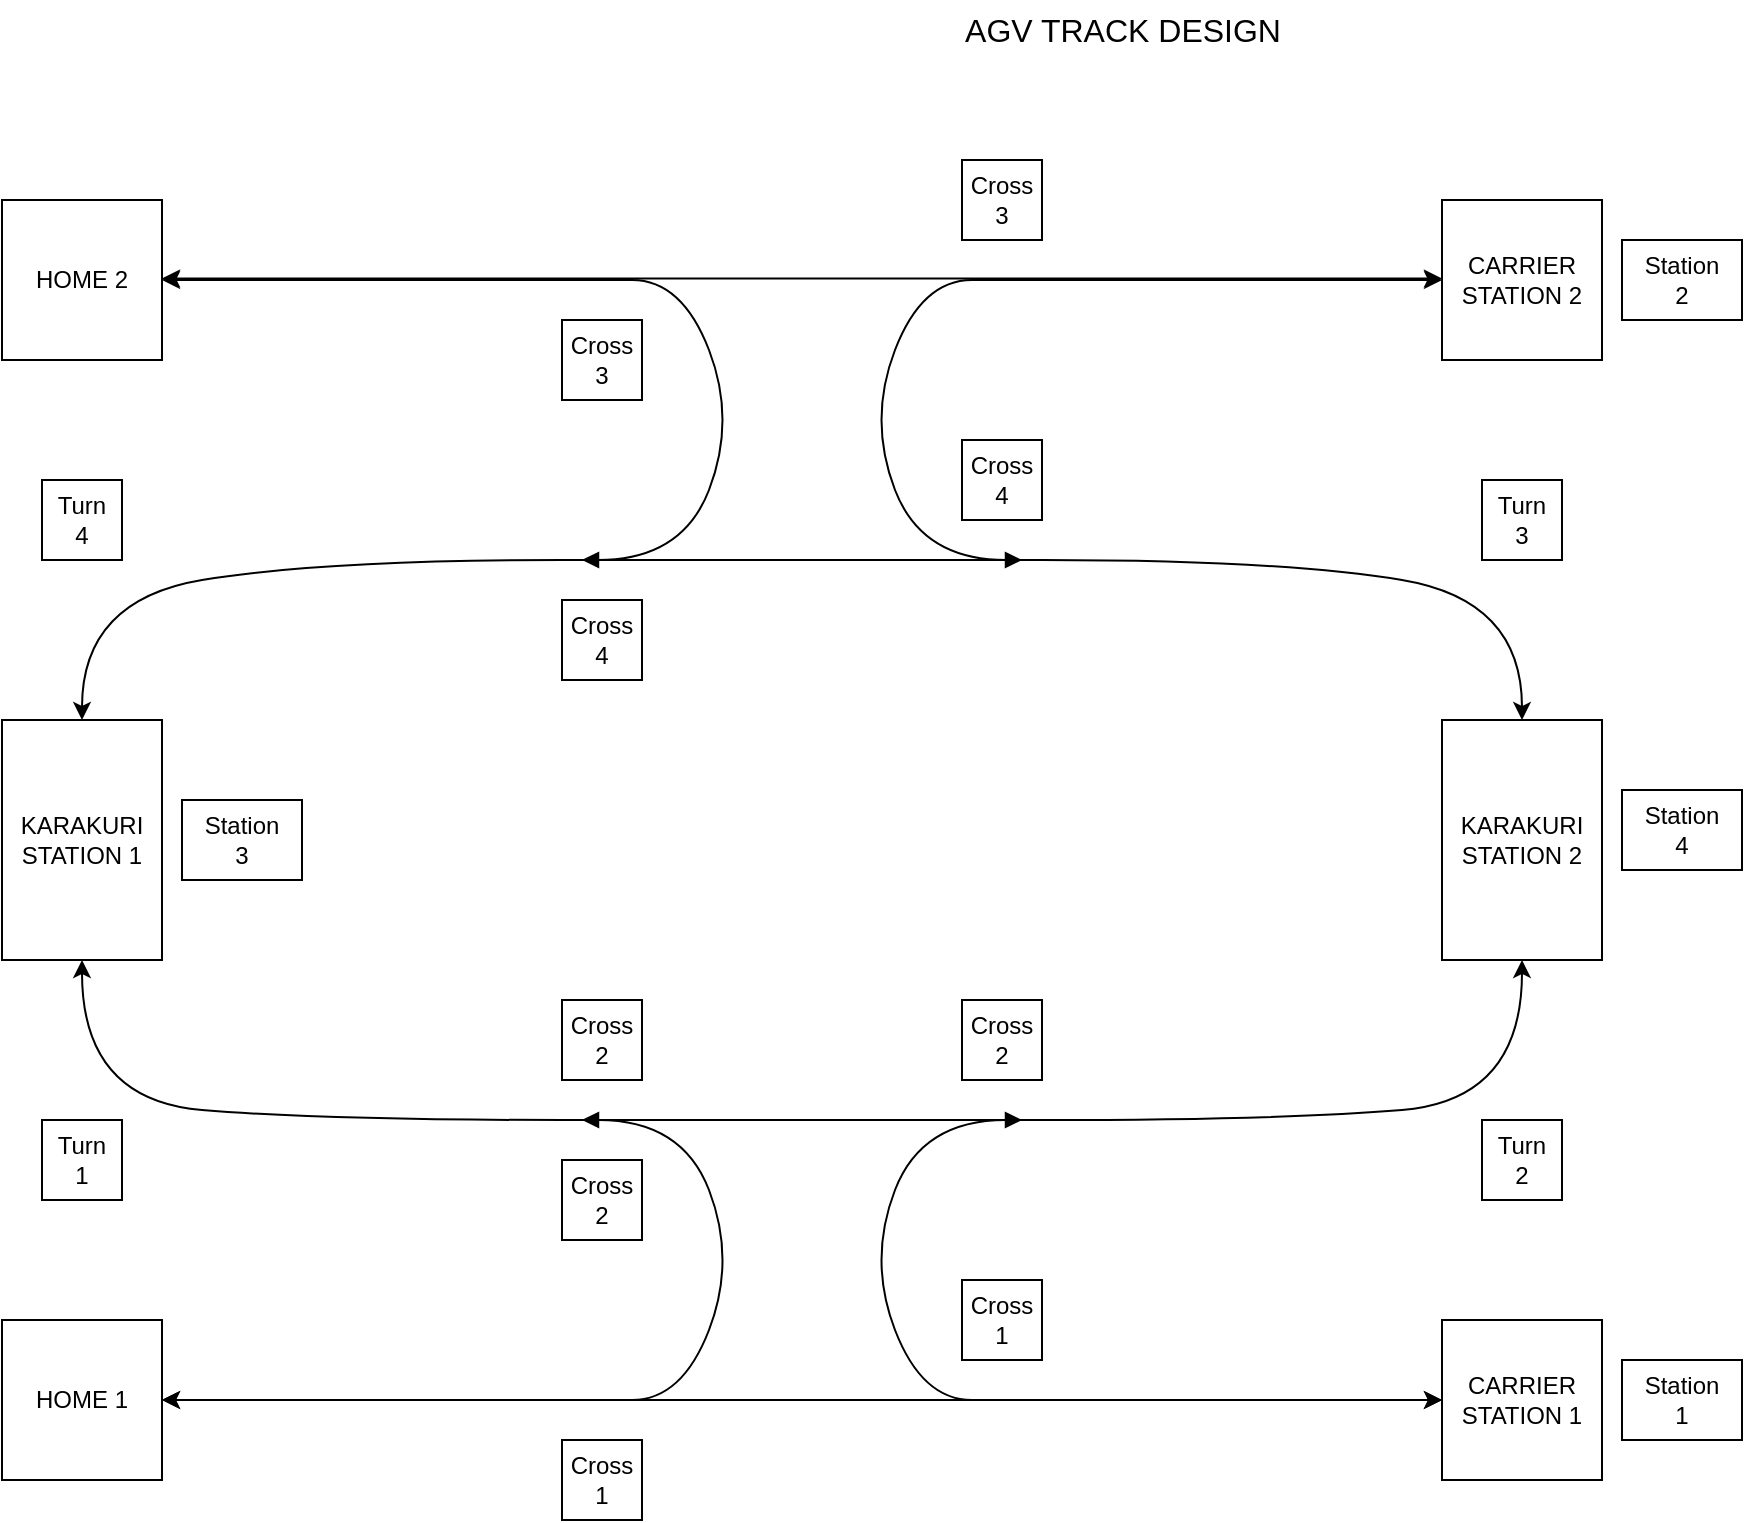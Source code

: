 <mxfile version="24.5.3" type="device" pages="4">
  <diagram name="Page-1" id="8qGIpHb_dR4Ez4d7eZgl">
    <mxGraphModel dx="1235" dy="731" grid="1" gridSize="10" guides="1" tooltips="1" connect="1" arrows="1" fold="1" page="1" pageScale="1" pageWidth="1169" pageHeight="827" math="0" shadow="0">
      <root>
        <mxCell id="0" />
        <mxCell id="1" parent="0" />
        <mxCell id="ILPtwFnqSJA0jghozZWX-20" value="AGV TRACK DESIGN" style="text;html=1;align=center;verticalAlign=middle;resizable=0;points=[];autosize=1;strokeColor=none;fillColor=none;fontSize=16;" parent="1" vertex="1">
          <mxGeometry x="510" y="40" width="180" height="30" as="geometry" />
        </mxCell>
        <mxCell id="e0beti5dp0nNCHBaWKdq-18" style="edgeStyle=orthogonalEdgeStyle;rounded=0;orthogonalLoop=1;jettySize=auto;html=1;exitX=1;exitY=0.5;exitDx=0;exitDy=0;entryX=0;entryY=0.5;entryDx=0;entryDy=0;startArrow=classic;startFill=1;" parent="1" source="e0beti5dp0nNCHBaWKdq-1" target="e0beti5dp0nNCHBaWKdq-2" edge="1">
          <mxGeometry relative="1" as="geometry" />
        </mxCell>
        <mxCell id="e0beti5dp0nNCHBaWKdq-1" value="HOME 1" style="rounded=0;whiteSpace=wrap;html=1;fillColor=none;" parent="1" vertex="1">
          <mxGeometry x="40" y="700" width="80" height="80" as="geometry" />
        </mxCell>
        <mxCell id="e0beti5dp0nNCHBaWKdq-2" value="CARRIER&lt;div&gt;STATION 1&lt;/div&gt;" style="rounded=0;whiteSpace=wrap;html=1;fillColor=none;" parent="1" vertex="1">
          <mxGeometry x="760" y="700" width="80" height="80" as="geometry" />
        </mxCell>
        <mxCell id="e0beti5dp0nNCHBaWKdq-3" value="KARAKURI STATION 1" style="rounded=0;whiteSpace=wrap;html=1;fillColor=none;" parent="1" vertex="1">
          <mxGeometry x="40" y="400" width="80" height="120" as="geometry" />
        </mxCell>
        <mxCell id="e0beti5dp0nNCHBaWKdq-4" value="HOME 2" style="rounded=0;whiteSpace=wrap;html=1;fillColor=none;" parent="1" vertex="1">
          <mxGeometry x="40" y="140" width="80" height="80" as="geometry" />
        </mxCell>
        <mxCell id="e0beti5dp0nNCHBaWKdq-5" value="KARAKURI STATION 2" style="rounded=0;whiteSpace=wrap;html=1;fillColor=none;" parent="1" vertex="1">
          <mxGeometry x="760" y="400" width="80" height="120" as="geometry" />
        </mxCell>
        <mxCell id="e0beti5dp0nNCHBaWKdq-6" value="CARRIER&lt;div&gt;STATION 2&lt;/div&gt;" style="rounded=0;whiteSpace=wrap;html=1;fillColor=none;" parent="1" vertex="1">
          <mxGeometry x="760" y="140" width="80" height="80" as="geometry" />
        </mxCell>
        <mxCell id="e0beti5dp0nNCHBaWKdq-19" value="" style="curved=1;endArrow=classic;html=1;rounded=0;startArrow=block;startFill=1;" parent="1" edge="1">
          <mxGeometry width="50" height="50" relative="1" as="geometry">
            <mxPoint x="330" y="600" as="sourcePoint" />
            <mxPoint x="120" y="740" as="targetPoint" />
            <Array as="points">
              <mxPoint x="380" y="600" />
              <mxPoint x="407" y="670" />
              <mxPoint x="380" y="740" />
              <mxPoint x="330" y="740" />
            </Array>
          </mxGeometry>
        </mxCell>
        <mxCell id="ILPtwFnqSJA0jghozZWX-29" value="" style="curved=1;endArrow=classic;html=1;rounded=0;entryX=0.5;entryY=1;entryDx=0;entryDy=0;exitX=0.5;exitY=1;exitDx=0;exitDy=0;startArrow=classic;startFill=1;" parent="1" source="e0beti5dp0nNCHBaWKdq-5" target="e0beti5dp0nNCHBaWKdq-3" edge="1">
          <mxGeometry width="50" height="50" relative="1" as="geometry">
            <mxPoint x="240" y="590" as="sourcePoint" />
            <mxPoint x="290" y="540" as="targetPoint" />
            <Array as="points">
              <mxPoint x="800" y="590" />
              <mxPoint x="680" y="600" />
              <mxPoint x="440" y="600" />
              <mxPoint x="200" y="600" />
              <mxPoint x="80" y="590" />
            </Array>
          </mxGeometry>
        </mxCell>
        <mxCell id="ILPtwFnqSJA0jghozZWX-30" value="" style="curved=1;endArrow=classic;html=1;rounded=0;entryX=0.5;entryY=1;entryDx=0;entryDy=0;exitX=0.5;exitY=1;exitDx=0;exitDy=0;startArrow=classic;startFill=1;" parent="1" edge="1">
          <mxGeometry width="50" height="50" relative="1" as="geometry">
            <mxPoint x="800" y="400" as="sourcePoint" />
            <mxPoint x="80" y="400" as="targetPoint" />
            <Array as="points">
              <mxPoint x="800" y="340" />
              <mxPoint x="680" y="320" />
              <mxPoint x="440" y="320" />
              <mxPoint x="200" y="320" />
              <mxPoint x="80" y="340" />
            </Array>
          </mxGeometry>
        </mxCell>
        <mxCell id="ILPtwFnqSJA0jghozZWX-36" style="edgeStyle=orthogonalEdgeStyle;rounded=0;orthogonalLoop=1;jettySize=auto;html=1;exitX=1;exitY=0.5;exitDx=0;exitDy=0;entryX=0;entryY=0.5;entryDx=0;entryDy=0;startArrow=classic;startFill=1;" parent="1" edge="1">
          <mxGeometry relative="1" as="geometry">
            <mxPoint x="120" y="179.23" as="sourcePoint" />
            <mxPoint x="760" y="179.23" as="targetPoint" />
          </mxGeometry>
        </mxCell>
        <mxCell id="ILPtwFnqSJA0jghozZWX-38" value="Cross&lt;div&gt;1&lt;/div&gt;" style="rounded=0;whiteSpace=wrap;html=1;fillColor=none;" parent="1" vertex="1">
          <mxGeometry x="320" y="760" width="40" height="40" as="geometry" />
        </mxCell>
        <mxCell id="ILPtwFnqSJA0jghozZWX-39" value="Cross&lt;div&gt;2&lt;/div&gt;" style="rounded=0;whiteSpace=wrap;html=1;fillColor=none;" parent="1" vertex="1">
          <mxGeometry x="520" y="540" width="40" height="40" as="geometry" />
        </mxCell>
        <mxCell id="ILPtwFnqSJA0jghozZWX-40" value="Cross&lt;div&gt;3&lt;/div&gt;" style="rounded=0;whiteSpace=wrap;html=1;fillColor=none;" parent="1" vertex="1">
          <mxGeometry x="320" y="200" width="40" height="40" as="geometry" />
        </mxCell>
        <mxCell id="ILPtwFnqSJA0jghozZWX-41" value="Cross&lt;div&gt;4&lt;/div&gt;" style="rounded=0;whiteSpace=wrap;html=1;fillColor=none;" parent="1" vertex="1">
          <mxGeometry x="320" y="340" width="40" height="40" as="geometry" />
        </mxCell>
        <mxCell id="ILPtwFnqSJA0jghozZWX-42" value="Turn&lt;div&gt;1&lt;/div&gt;" style="rounded=0;whiteSpace=wrap;html=1;fillColor=none;" parent="1" vertex="1">
          <mxGeometry x="60" y="600" width="40" height="40" as="geometry" />
        </mxCell>
        <mxCell id="ILPtwFnqSJA0jghozZWX-44" value="Turn&lt;div&gt;2&lt;/div&gt;" style="rounded=0;whiteSpace=wrap;html=1;fillColor=none;" parent="1" vertex="1">
          <mxGeometry x="780" y="600" width="40" height="40" as="geometry" />
        </mxCell>
        <mxCell id="ILPtwFnqSJA0jghozZWX-45" value="Turn&lt;div&gt;3&lt;/div&gt;" style="rounded=0;whiteSpace=wrap;html=1;fillColor=none;" parent="1" vertex="1">
          <mxGeometry x="780" y="280" width="40" height="40" as="geometry" />
        </mxCell>
        <mxCell id="ILPtwFnqSJA0jghozZWX-46" value="Turn&lt;div&gt;4&lt;/div&gt;" style="rounded=0;whiteSpace=wrap;html=1;fillColor=none;" parent="1" vertex="1">
          <mxGeometry x="60" y="280" width="40" height="40" as="geometry" />
        </mxCell>
        <mxCell id="ILPtwFnqSJA0jghozZWX-47" value="Station&lt;div&gt;1&lt;/div&gt;" style="rounded=0;whiteSpace=wrap;html=1;fillColor=none;" parent="1" vertex="1">
          <mxGeometry x="850" y="720" width="60" height="40" as="geometry" />
        </mxCell>
        <mxCell id="ILPtwFnqSJA0jghozZWX-48" value="Station&lt;div&gt;2&lt;/div&gt;" style="rounded=0;whiteSpace=wrap;html=1;fillColor=none;" parent="1" vertex="1">
          <mxGeometry x="850" y="160" width="60" height="40" as="geometry" />
        </mxCell>
        <mxCell id="ILPtwFnqSJA0jghozZWX-49" value="Station&lt;div&gt;4&lt;/div&gt;" style="rounded=0;whiteSpace=wrap;html=1;fillColor=none;" parent="1" vertex="1">
          <mxGeometry x="850" y="435" width="60" height="40" as="geometry" />
        </mxCell>
        <mxCell id="ILPtwFnqSJA0jghozZWX-50" value="Station&lt;div&gt;3&lt;/div&gt;" style="rounded=0;whiteSpace=wrap;html=1;fillColor=none;" parent="1" vertex="1">
          <mxGeometry x="130" y="440" width="60" height="40" as="geometry" />
        </mxCell>
        <mxCell id="ILPtwFnqSJA0jghozZWX-51" value="" style="curved=1;endArrow=classic;html=1;rounded=0;startArrow=block;startFill=1;" parent="1" edge="1">
          <mxGeometry width="50" height="50" relative="1" as="geometry">
            <mxPoint x="550" y="600" as="sourcePoint" />
            <mxPoint x="760" y="740" as="targetPoint" />
            <Array as="points">
              <mxPoint x="500" y="600" />
              <mxPoint x="473" y="670" />
              <mxPoint x="500" y="740" />
              <mxPoint x="550" y="740" />
            </Array>
          </mxGeometry>
        </mxCell>
        <mxCell id="ILPtwFnqSJA0jghozZWX-52" value="" style="curved=1;endArrow=classic;html=1;rounded=0;startArrow=block;startFill=1;" parent="1" edge="1">
          <mxGeometry width="50" height="50" relative="1" as="geometry">
            <mxPoint x="330" y="320" as="sourcePoint" />
            <mxPoint x="120" y="180" as="targetPoint" />
            <Array as="points">
              <mxPoint x="380" y="320" />
              <mxPoint x="407" y="250" />
              <mxPoint x="380" y="180" />
              <mxPoint x="330" y="180" />
            </Array>
          </mxGeometry>
        </mxCell>
        <mxCell id="ILPtwFnqSJA0jghozZWX-53" value="" style="curved=1;endArrow=classic;html=1;rounded=0;startArrow=block;startFill=1;" parent="1" edge="1">
          <mxGeometry width="50" height="50" relative="1" as="geometry">
            <mxPoint x="550" y="320" as="sourcePoint" />
            <mxPoint x="760" y="180" as="targetPoint" />
            <Array as="points">
              <mxPoint x="500" y="320" />
              <mxPoint x="473" y="250" />
              <mxPoint x="500" y="180" />
              <mxPoint x="550" y="180" />
            </Array>
          </mxGeometry>
        </mxCell>
        <mxCell id="ILPtwFnqSJA0jghozZWX-54" value="Cross&lt;div&gt;1&lt;/div&gt;" style="rounded=0;whiteSpace=wrap;html=1;fillColor=none;" parent="1" vertex="1">
          <mxGeometry x="520" y="680" width="40" height="40" as="geometry" />
        </mxCell>
        <mxCell id="ILPtwFnqSJA0jghozZWX-55" value="Cross&lt;div&gt;2&lt;/div&gt;" style="rounded=0;whiteSpace=wrap;html=1;fillColor=none;" parent="1" vertex="1">
          <mxGeometry x="320" y="620" width="40" height="40" as="geometry" />
        </mxCell>
        <mxCell id="ILPtwFnqSJA0jghozZWX-57" value="Cross&lt;div&gt;4&lt;/div&gt;" style="rounded=0;whiteSpace=wrap;html=1;fillColor=none;" parent="1" vertex="1">
          <mxGeometry x="520" y="260" width="40" height="40" as="geometry" />
        </mxCell>
        <mxCell id="ILPtwFnqSJA0jghozZWX-58" value="Cross&lt;div&gt;3&lt;/div&gt;" style="rounded=0;whiteSpace=wrap;html=1;fillColor=none;" parent="1" vertex="1">
          <mxGeometry x="520" y="120" width="40" height="40" as="geometry" />
        </mxCell>
        <mxCell id="ILPtwFnqSJA0jghozZWX-59" value="Cross&lt;div&gt;2&lt;/div&gt;" style="rounded=0;whiteSpace=wrap;html=1;fillColor=none;" parent="1" vertex="1">
          <mxGeometry x="320" y="540" width="40" height="40" as="geometry" />
        </mxCell>
      </root>
    </mxGraphModel>
  </diagram>
  <diagram id="FW6IuSVSLjH2togi6bs9" name="Page-2">
    <mxGraphModel dx="1050" dy="621" grid="1" gridSize="10" guides="1" tooltips="1" connect="1" arrows="1" fold="1" page="1" pageScale="1" pageWidth="1169" pageHeight="827" math="0" shadow="0">
      <root>
        <mxCell id="0" />
        <mxCell id="1" parent="0" />
        <mxCell id="otNE5ItaEU_zX8CdJmo6-1" value="HOME 1" style="rounded=0;whiteSpace=wrap;html=1;fillColor=none;" parent="1" vertex="1">
          <mxGeometry x="785" y="600" width="80" height="80" as="geometry" />
        </mxCell>
        <mxCell id="EZtLltIa0eEBQzGydbNe-1" value="CARRIER&lt;div&gt;STATION 1&lt;/div&gt;" style="rounded=0;whiteSpace=wrap;html=1;fillColor=none;" parent="1" vertex="1">
          <mxGeometry x="305" y="420" width="80" height="80" as="geometry" />
        </mxCell>
        <mxCell id="3ildAuOBmuBbFBDkJMpe-1" value="KARAKURI STATION 2" style="rounded=0;whiteSpace=wrap;html=1;fillColor=none;" parent="1" vertex="1">
          <mxGeometry x="545" y="600" width="80" height="120" as="geometry" />
        </mxCell>
        <mxCell id="3ildAuOBmuBbFBDkJMpe-3" value="" style="curved=1;endArrow=classic;html=1;rounded=0;entryX=1;entryY=0.5;entryDx=0;entryDy=0;exitX=0.5;exitY=0;exitDx=0;exitDy=0;" parent="1" source="otNE5ItaEU_zX8CdJmo6-1" target="EZtLltIa0eEBQzGydbNe-1" edge="1">
          <mxGeometry width="50" height="50" relative="1" as="geometry">
            <mxPoint x="565" y="620" as="sourcePoint" />
            <mxPoint x="615" y="570" as="targetPoint" />
            <Array as="points">
              <mxPoint x="825" y="520" />
              <mxPoint x="825" y="460" />
              <mxPoint x="745" y="460" />
            </Array>
          </mxGeometry>
        </mxCell>
        <mxCell id="45Wk6cwdBxiLumtn-tBE-1" value="" style="curved=1;endArrow=classic;html=1;rounded=0;exitX=0.5;exitY=0;exitDx=0;exitDy=0;startArrow=classic;startFill=1;" parent="1" source="3ildAuOBmuBbFBDkJMpe-1" edge="1">
          <mxGeometry width="50" height="50" relative="1" as="geometry">
            <mxPoint x="585" y="560" as="sourcePoint" />
            <mxPoint x="505" y="460" as="targetPoint" />
            <Array as="points">
              <mxPoint x="585" y="500" />
              <mxPoint x="585" y="480" />
              <mxPoint x="555" y="460" />
            </Array>
          </mxGeometry>
        </mxCell>
        <mxCell id="45Wk6cwdBxiLumtn-tBE-2" value="" style="curved=1;endArrow=classic;html=1;rounded=0;exitX=0.5;exitY=0;exitDx=0;exitDy=0;startArrow=classic;startFill=1;" parent="1" edge="1">
          <mxGeometry width="50" height="50" relative="1" as="geometry">
            <mxPoint x="585" y="600" as="sourcePoint" />
            <mxPoint x="665" y="460" as="targetPoint" />
            <Array as="points">
              <mxPoint x="585" y="500" />
              <mxPoint x="585" y="480" />
              <mxPoint x="615" y="460" />
            </Array>
          </mxGeometry>
        </mxCell>
        <mxCell id="1ELvZ-fcDoPP_tEjUtcC-1" value="Cross&lt;div&gt;1&lt;/div&gt;" style="rounded=0;whiteSpace=wrap;html=1;fillColor=none;" parent="1" vertex="1">
          <mxGeometry x="470" y="370" width="40" height="40" as="geometry" />
        </mxCell>
        <mxCell id="1ELvZ-fcDoPP_tEjUtcC-2" value="Cross&lt;div&gt;1&lt;/div&gt;" style="rounded=0;whiteSpace=wrap;html=1;fillColor=none;" parent="1" vertex="1">
          <mxGeometry x="640" y="410" width="40" height="40" as="geometry" />
        </mxCell>
        <mxCell id="1ELvZ-fcDoPP_tEjUtcC-8" value="" style="edgeStyle=orthogonalEdgeStyle;rounded=0;orthogonalLoop=1;jettySize=auto;html=1;" parent="1" source="1ELvZ-fcDoPP_tEjUtcC-3" target="1ELvZ-fcDoPP_tEjUtcC-4" edge="1">
          <mxGeometry relative="1" as="geometry" />
        </mxCell>
        <mxCell id="1ELvZ-fcDoPP_tEjUtcC-3" value="HOME" style="rounded=0;whiteSpace=wrap;html=1;fillColor=none;" parent="1" vertex="1">
          <mxGeometry x="80" y="120" width="80" height="80" as="geometry" />
        </mxCell>
        <mxCell id="1ELvZ-fcDoPP_tEjUtcC-9" value="" style="edgeStyle=orthogonalEdgeStyle;rounded=0;orthogonalLoop=1;jettySize=auto;html=1;" parent="1" source="1ELvZ-fcDoPP_tEjUtcC-4" target="1ELvZ-fcDoPP_tEjUtcC-5" edge="1">
          <mxGeometry relative="1" as="geometry" />
        </mxCell>
        <mxCell id="1ELvZ-fcDoPP_tEjUtcC-4" value="CARRIER&lt;div&gt;STATION&lt;/div&gt;" style="rounded=0;whiteSpace=wrap;html=1;fillColor=none;" parent="1" vertex="1">
          <mxGeometry x="200" y="120" width="80" height="80" as="geometry" />
        </mxCell>
        <mxCell id="1ELvZ-fcDoPP_tEjUtcC-10" value="" style="edgeStyle=orthogonalEdgeStyle;rounded=0;orthogonalLoop=1;jettySize=auto;html=1;" parent="1" source="1ELvZ-fcDoPP_tEjUtcC-5" target="1ELvZ-fcDoPP_tEjUtcC-6" edge="1">
          <mxGeometry relative="1" as="geometry" />
        </mxCell>
        <mxCell id="1ELvZ-fcDoPP_tEjUtcC-5" value="KARAKURI" style="rounded=0;whiteSpace=wrap;html=1;fillColor=none;" parent="1" vertex="1">
          <mxGeometry x="320" y="120" width="80" height="80" as="geometry" />
        </mxCell>
        <mxCell id="1ELvZ-fcDoPP_tEjUtcC-11" value="" style="edgeStyle=orthogonalEdgeStyle;rounded=0;orthogonalLoop=1;jettySize=auto;html=1;" parent="1" source="1ELvZ-fcDoPP_tEjUtcC-6" target="1ELvZ-fcDoPP_tEjUtcC-7" edge="1">
          <mxGeometry relative="1" as="geometry" />
        </mxCell>
        <mxCell id="1ELvZ-fcDoPP_tEjUtcC-6" value="CARRIER&lt;div&gt;STATION&lt;/div&gt;" style="rounded=0;whiteSpace=wrap;html=1;fillColor=none;" parent="1" vertex="1">
          <mxGeometry x="440" y="120" width="80" height="80" as="geometry" />
        </mxCell>
        <mxCell id="1ELvZ-fcDoPP_tEjUtcC-7" value="HOME" style="rounded=0;whiteSpace=wrap;html=1;fillColor=none;" parent="1" vertex="1">
          <mxGeometry x="560" y="120" width="80" height="80" as="geometry" />
        </mxCell>
      </root>
    </mxGraphModel>
  </diagram>
  <diagram id="ELMYBj4Kdm5E8-Dk2SE2" name="Page-3">
    <mxGraphModel dx="1235" dy="731" grid="1" gridSize="10" guides="1" tooltips="1" connect="1" arrows="1" fold="1" page="1" pageScale="1" pageWidth="1169" pageHeight="827" math="0" shadow="0">
      <root>
        <mxCell id="0" />
        <mxCell id="1" parent="0" />
        <mxCell id="l9NCdlgdyfvDwkSDjp7O-2" value="0xFF" style="rounded=0;whiteSpace=wrap;html=1;fillColor=none;" parent="1" vertex="1">
          <mxGeometry x="440" y="280" width="80" height="40" as="geometry" />
        </mxCell>
        <mxCell id="l9NCdlgdyfvDwkSDjp7O-3" value="0xFF" style="rounded=0;whiteSpace=wrap;html=1;fillColor=none;" parent="1" vertex="1">
          <mxGeometry x="540" y="280" width="80" height="40" as="geometry" />
        </mxCell>
        <mxCell id="l9NCdlgdyfvDwkSDjp7O-4" value="UID - 4" style="rounded=0;whiteSpace=wrap;html=1;fillColor=none;" parent="1" vertex="1">
          <mxGeometry x="340" y="280" width="80" height="40" as="geometry" />
        </mxCell>
        <mxCell id="l9NCdlgdyfvDwkSDjp7O-5" value="UID - 3" style="rounded=0;whiteSpace=wrap;html=1;fillColor=none;" parent="1" vertex="1">
          <mxGeometry x="240" y="280" width="80" height="40" as="geometry" />
        </mxCell>
        <mxCell id="l9NCdlgdyfvDwkSDjp7O-6" value="UID - 2" style="rounded=0;whiteSpace=wrap;html=1;fillColor=none;" parent="1" vertex="1">
          <mxGeometry x="140" y="280" width="80" height="40" as="geometry" />
        </mxCell>
        <mxCell id="l9NCdlgdyfvDwkSDjp7O-7" value="UID - 1" style="rounded=0;whiteSpace=wrap;html=1;fillColor=none;" parent="1" vertex="1">
          <mxGeometry x="40" y="280" width="80" height="40" as="geometry" />
        </mxCell>
        <mxCell id="l9NCdlgdyfvDwkSDjp7O-8" value="NFC Type" style="rounded=0;whiteSpace=wrap;html=1;fillColor=none;" parent="1" vertex="1">
          <mxGeometry x="640" y="280" width="80" height="40" as="geometry" />
        </mxCell>
        <mxCell id="l9NCdlgdyfvDwkSDjp7O-9" value="NFC&lt;div&gt;Type Value&lt;/div&gt;" style="rounded=0;whiteSpace=wrap;html=1;fillColor=none;" parent="1" vertex="1">
          <mxGeometry x="740" y="280" width="160" height="40" as="geometry" />
        </mxCell>
        <mxCell id="l9NCdlgdyfvDwkSDjp7O-10" value="NFC Number" style="rounded=0;whiteSpace=wrap;html=1;fillColor=none;" parent="1" vertex="1">
          <mxGeometry x="920" y="280" width="160" height="40" as="geometry" />
        </mxCell>
        <mxCell id="l9NCdlgdyfvDwkSDjp7O-17" value="NFC UID" style="rounded=0;whiteSpace=wrap;html=1;fillColor=none;" parent="1" vertex="1">
          <mxGeometry x="40" y="240" width="380" height="20" as="geometry" />
        </mxCell>
        <mxCell id="l9NCdlgdyfvDwkSDjp7O-18" value="Header" style="rounded=0;whiteSpace=wrap;html=1;fillColor=none;" parent="1" vertex="1">
          <mxGeometry x="440" y="240" width="180" height="20" as="geometry" />
        </mxCell>
        <mxCell id="l9NCdlgdyfvDwkSDjp7O-19" value="Data" style="rounded=0;whiteSpace=wrap;html=1;fillColor=none;" parent="1" vertex="1">
          <mxGeometry x="640" y="240" width="440" height="20" as="geometry" />
        </mxCell>
        <mxCell id="l9NCdlgdyfvDwkSDjp7O-20" value="4 Bytes" style="rounded=0;whiteSpace=wrap;html=1;fillColor=none;" parent="1" vertex="1">
          <mxGeometry x="40" y="340" width="380" height="20" as="geometry" />
        </mxCell>
        <mxCell id="l9NCdlgdyfvDwkSDjp7O-21" value="2 Bytes" style="rounded=0;whiteSpace=wrap;html=1;fillColor=none;" parent="1" vertex="1">
          <mxGeometry x="440" y="340" width="180" height="20" as="geometry" />
        </mxCell>
        <mxCell id="l9NCdlgdyfvDwkSDjp7O-23" value="5 Bytes" style="rounded=0;whiteSpace=wrap;html=1;fillColor=none;" parent="1" vertex="1">
          <mxGeometry x="640" y="340" width="440" height="20" as="geometry" />
        </mxCell>
      </root>
    </mxGraphModel>
  </diagram>
  <diagram id="NsdbHSxrJNKoeiIJQ1gU" name="Page-4">
    <mxGraphModel dx="1615" dy="955" grid="1" gridSize="10" guides="1" tooltips="1" connect="1" arrows="1" fold="1" page="1" pageScale="1" pageWidth="1169" pageHeight="827" math="0" shadow="0">
      <root>
        <mxCell id="0" />
        <mxCell id="1" parent="0" />
        <mxCell id="jbqP6nOSy46bF8UW-1qP-1" style="edgeStyle=orthogonalEdgeStyle;rounded=0;orthogonalLoop=1;jettySize=auto;html=1;exitX=1;exitY=0.5;exitDx=0;exitDy=0;entryX=0;entryY=0.5;entryDx=0;entryDy=0;startArrow=classic;startFill=1;" parent="1" source="jbqP6nOSy46bF8UW-1qP-2" target="jbqP6nOSy46bF8UW-1qP-3" edge="1">
          <mxGeometry relative="1" as="geometry" />
        </mxCell>
        <mxCell id="6Ci6pOVFlfkiOiWj-Lmf-9" style="edgeStyle=orthogonalEdgeStyle;rounded=0;orthogonalLoop=1;jettySize=auto;html=1;exitX=0.5;exitY=1;exitDx=0;exitDy=0;entryX=0;entryY=0.5;entryDx=0;entryDy=0;dashed=1;" parent="1" source="jbqP6nOSy46bF8UW-1qP-2" target="6Ci6pOVFlfkiOiWj-Lmf-7" edge="1">
          <mxGeometry relative="1" as="geometry" />
        </mxCell>
        <mxCell id="jbqP6nOSy46bF8UW-1qP-2" value="HOME 1" style="rounded=0;whiteSpace=wrap;html=1;fillColor=none;" parent="1" vertex="1">
          <mxGeometry x="140" y="660" width="80" height="80" as="geometry" />
        </mxCell>
        <mxCell id="6Ci6pOVFlfkiOiWj-Lmf-40" style="edgeStyle=orthogonalEdgeStyle;rounded=0;orthogonalLoop=1;jettySize=auto;html=1;exitX=0.5;exitY=0;exitDx=0;exitDy=0;entryX=0.5;entryY=1;entryDx=0;entryDy=0;" parent="1" source="jbqP6nOSy46bF8UW-1qP-3" target="6Ci6pOVFlfkiOiWj-Lmf-14" edge="1">
          <mxGeometry relative="1" as="geometry" />
        </mxCell>
        <mxCell id="jbqP6nOSy46bF8UW-1qP-3" value="CARRIER&lt;div&gt;STATION 1&lt;/div&gt;" style="rounded=0;whiteSpace=wrap;html=1;fillColor=none;" parent="1" vertex="1">
          <mxGeometry x="860" y="660" width="80" height="80" as="geometry" />
        </mxCell>
        <mxCell id="jbqP6nOSy46bF8UW-1qP-4" value="KARAKURI STATION 1" style="rounded=0;whiteSpace=wrap;html=1;fillColor=none;" parent="1" vertex="1">
          <mxGeometry x="140" y="360" width="80" height="120" as="geometry" />
        </mxCell>
        <mxCell id="6Ci6pOVFlfkiOiWj-Lmf-5" style="edgeStyle=orthogonalEdgeStyle;rounded=0;orthogonalLoop=1;jettySize=auto;html=1;exitX=0.5;exitY=0;exitDx=0;exitDy=0;entryX=0;entryY=0.5;entryDx=0;entryDy=0;dashed=1;" parent="1" source="jbqP6nOSy46bF8UW-1qP-5" target="6Ci6pOVFlfkiOiWj-Lmf-4" edge="1">
          <mxGeometry relative="1" as="geometry" />
        </mxCell>
        <mxCell id="jbqP6nOSy46bF8UW-1qP-5" value="HOME 2" style="rounded=0;whiteSpace=wrap;html=1;fillColor=none;" parent="1" vertex="1">
          <mxGeometry x="140" y="100" width="80" height="80" as="geometry" />
        </mxCell>
        <mxCell id="jbqP6nOSy46bF8UW-1qP-6" value="KARAKURI STATION 2" style="rounded=0;whiteSpace=wrap;html=1;fillColor=none;" parent="1" vertex="1">
          <mxGeometry x="860" y="360" width="80" height="120" as="geometry" />
        </mxCell>
        <mxCell id="6Ci6pOVFlfkiOiWj-Lmf-39" style="edgeStyle=orthogonalEdgeStyle;rounded=0;orthogonalLoop=1;jettySize=auto;html=1;exitX=0.5;exitY=1;exitDx=0;exitDy=0;entryX=0.5;entryY=0;entryDx=0;entryDy=0;" parent="1" source="jbqP6nOSy46bF8UW-1qP-7" target="6Ci6pOVFlfkiOiWj-Lmf-20" edge="1">
          <mxGeometry relative="1" as="geometry" />
        </mxCell>
        <mxCell id="jbqP6nOSy46bF8UW-1qP-7" value="CARRIER&lt;div&gt;STATION 2&lt;/div&gt;" style="rounded=0;whiteSpace=wrap;html=1;fillColor=none;" parent="1" vertex="1">
          <mxGeometry x="860" y="100" width="80" height="80" as="geometry" />
        </mxCell>
        <mxCell id="jbqP6nOSy46bF8UW-1qP-8" value="" style="curved=1;endArrow=classic;html=1;rounded=0;startArrow=block;startFill=1;" parent="1" edge="1">
          <mxGeometry width="50" height="50" relative="1" as="geometry">
            <mxPoint x="430" y="560" as="sourcePoint" />
            <mxPoint x="220" y="700" as="targetPoint" />
            <Array as="points">
              <mxPoint x="480" y="560" />
              <mxPoint x="507" y="630" />
              <mxPoint x="480" y="700" />
              <mxPoint x="430" y="700" />
            </Array>
          </mxGeometry>
        </mxCell>
        <mxCell id="jbqP6nOSy46bF8UW-1qP-9" value="" style="curved=1;endArrow=classic;html=1;rounded=0;entryX=0.5;entryY=1;entryDx=0;entryDy=0;exitX=0.5;exitY=1;exitDx=0;exitDy=0;startArrow=classic;startFill=1;" parent="1" source="jbqP6nOSy46bF8UW-1qP-6" target="jbqP6nOSy46bF8UW-1qP-4" edge="1">
          <mxGeometry width="50" height="50" relative="1" as="geometry">
            <mxPoint x="340" y="550" as="sourcePoint" />
            <mxPoint x="390" y="500" as="targetPoint" />
            <Array as="points">
              <mxPoint x="900" y="550" />
              <mxPoint x="780" y="560" />
              <mxPoint x="540" y="560" />
              <mxPoint x="300" y="560" />
              <mxPoint x="180" y="550" />
            </Array>
          </mxGeometry>
        </mxCell>
        <mxCell id="jbqP6nOSy46bF8UW-1qP-10" value="" style="curved=1;endArrow=classic;html=1;rounded=0;entryX=0.5;entryY=1;entryDx=0;entryDy=0;exitX=0.5;exitY=1;exitDx=0;exitDy=0;startArrow=classic;startFill=1;" parent="1" edge="1">
          <mxGeometry width="50" height="50" relative="1" as="geometry">
            <mxPoint x="900" y="360" as="sourcePoint" />
            <mxPoint x="180" y="360" as="targetPoint" />
            <Array as="points">
              <mxPoint x="900" y="300" />
              <mxPoint x="780" y="280" />
              <mxPoint x="540" y="280" />
              <mxPoint x="300" y="280" />
              <mxPoint x="180" y="300" />
            </Array>
          </mxGeometry>
        </mxCell>
        <mxCell id="jbqP6nOSy46bF8UW-1qP-11" style="edgeStyle=orthogonalEdgeStyle;rounded=0;orthogonalLoop=1;jettySize=auto;html=1;exitX=1;exitY=0.5;exitDx=0;exitDy=0;entryX=0;entryY=0.5;entryDx=0;entryDy=0;startArrow=classic;startFill=1;" parent="1" edge="1">
          <mxGeometry relative="1" as="geometry">
            <mxPoint x="220" y="139.23" as="sourcePoint" />
            <mxPoint x="860" y="139.23" as="targetPoint" />
          </mxGeometry>
        </mxCell>
        <mxCell id="jbqP6nOSy46bF8UW-1qP-24" value="" style="curved=1;endArrow=classic;html=1;rounded=0;startArrow=block;startFill=1;" parent="1" edge="1">
          <mxGeometry width="50" height="50" relative="1" as="geometry">
            <mxPoint x="650" y="560" as="sourcePoint" />
            <mxPoint x="860" y="700" as="targetPoint" />
            <Array as="points">
              <mxPoint x="600" y="560" />
              <mxPoint x="573" y="630" />
              <mxPoint x="600" y="700" />
              <mxPoint x="650" y="700" />
            </Array>
          </mxGeometry>
        </mxCell>
        <mxCell id="jbqP6nOSy46bF8UW-1qP-25" value="" style="curved=1;endArrow=classic;html=1;rounded=0;startArrow=block;startFill=1;" parent="1" edge="1">
          <mxGeometry width="50" height="50" relative="1" as="geometry">
            <mxPoint x="430" y="280" as="sourcePoint" />
            <mxPoint x="220" y="140" as="targetPoint" />
            <Array as="points">
              <mxPoint x="480" y="280" />
              <mxPoint x="507" y="210" />
              <mxPoint x="480" y="140" />
              <mxPoint x="430" y="140" />
            </Array>
          </mxGeometry>
        </mxCell>
        <mxCell id="jbqP6nOSy46bF8UW-1qP-26" value="" style="curved=1;endArrow=classic;html=1;rounded=0;startArrow=block;startFill=1;" parent="1" edge="1">
          <mxGeometry width="50" height="50" relative="1" as="geometry">
            <mxPoint x="650" y="280" as="sourcePoint" />
            <mxPoint x="860" y="140" as="targetPoint" />
            <Array as="points">
              <mxPoint x="600" y="280" />
              <mxPoint x="573" y="210" />
              <mxPoint x="600" y="140" />
              <mxPoint x="650" y="140" />
            </Array>
          </mxGeometry>
        </mxCell>
        <mxCell id="6Ci6pOVFlfkiOiWj-Lmf-6" style="edgeStyle=orthogonalEdgeStyle;rounded=0;orthogonalLoop=1;jettySize=auto;html=1;exitX=1;exitY=0.5;exitDx=0;exitDy=0;entryX=0.5;entryY=0;entryDx=0;entryDy=0;dashed=1;" parent="1" source="6Ci6pOVFlfkiOiWj-Lmf-4" target="jbqP6nOSy46bF8UW-1qP-7" edge="1">
          <mxGeometry relative="1" as="geometry" />
        </mxCell>
        <mxCell id="6Ci6pOVFlfkiOiWj-Lmf-4" value="AMBIL CARRIER&amp;nbsp;" style="rounded=0;whiteSpace=wrap;html=1;fillColor=#1ba1e2;fontColor=#ffffff;strokeColor=#006EAF;" parent="1" vertex="1">
          <mxGeometry x="500" y="40" width="80" height="40" as="geometry" />
        </mxCell>
        <mxCell id="6Ci6pOVFlfkiOiWj-Lmf-8" style="edgeStyle=orthogonalEdgeStyle;rounded=0;orthogonalLoop=1;jettySize=auto;html=1;exitX=1;exitY=0.5;exitDx=0;exitDy=0;entryX=0.5;entryY=1;entryDx=0;entryDy=0;dashed=1;" parent="1" source="6Ci6pOVFlfkiOiWj-Lmf-7" target="jbqP6nOSy46bF8UW-1qP-3" edge="1">
          <mxGeometry relative="1" as="geometry" />
        </mxCell>
        <mxCell id="6Ci6pOVFlfkiOiWj-Lmf-7" value="AMBIL CARRIER&amp;nbsp;" style="rounded=0;whiteSpace=wrap;html=1;fillColor=#60a917;fontColor=#ffffff;strokeColor=#2D7600;" parent="1" vertex="1">
          <mxGeometry x="500" y="760" width="80" height="40" as="geometry" />
        </mxCell>
        <mxCell id="6Ci6pOVFlfkiOiWj-Lmf-11" value="" style="edgeStyle=orthogonalEdgeStyle;rounded=0;orthogonalLoop=1;jettySize=auto;html=1;" parent="1" source="6Ci6pOVFlfkiOiWj-Lmf-10" target="jbqP6nOSy46bF8UW-1qP-7" edge="1">
          <mxGeometry relative="1" as="geometry" />
        </mxCell>
        <mxCell id="6Ci6pOVFlfkiOiWj-Lmf-10" value="TANPA&lt;div&gt;BARANG&lt;/div&gt;" style="rounded=0;whiteSpace=wrap;html=1;fillColor=none;" parent="1" vertex="1">
          <mxGeometry x="980" y="100" width="80" height="80" as="geometry" />
        </mxCell>
        <mxCell id="6Ci6pOVFlfkiOiWj-Lmf-13" value="" style="edgeStyle=orthogonalEdgeStyle;rounded=0;orthogonalLoop=1;jettySize=auto;html=1;" parent="1" source="6Ci6pOVFlfkiOiWj-Lmf-12" target="jbqP6nOSy46bF8UW-1qP-3" edge="1">
          <mxGeometry relative="1" as="geometry" />
        </mxCell>
        <mxCell id="6Ci6pOVFlfkiOiWj-Lmf-12" value="DENGAN&lt;div&gt;BARANG&lt;/div&gt;" style="rounded=0;whiteSpace=wrap;html=1;fillColor=none;" parent="1" vertex="1">
          <mxGeometry x="980" y="660" width="80" height="80" as="geometry" />
        </mxCell>
        <mxCell id="6Ci6pOVFlfkiOiWj-Lmf-36" style="edgeStyle=orthogonalEdgeStyle;rounded=0;orthogonalLoop=1;jettySize=auto;html=1;exitX=0.5;exitY=0;exitDx=0;exitDy=0;entryX=0;entryY=0.75;entryDx=0;entryDy=0;" parent="1" source="6Ci6pOVFlfkiOiWj-Lmf-14" target="jbqP6nOSy46bF8UW-1qP-6" edge="1">
          <mxGeometry relative="1" as="geometry" />
        </mxCell>
        <mxCell id="6Ci6pOVFlfkiOiWj-Lmf-41" style="edgeStyle=orthogonalEdgeStyle;rounded=0;orthogonalLoop=1;jettySize=auto;html=1;exitX=0;exitY=0.5;exitDx=0;exitDy=0;entryX=1;entryY=0.5;entryDx=0;entryDy=0;startArrow=classic;startFill=1;" parent="1" source="6Ci6pOVFlfkiOiWj-Lmf-14" target="6Ci6pOVFlfkiOiWj-Lmf-31" edge="1">
          <mxGeometry relative="1" as="geometry" />
        </mxCell>
        <mxCell id="6Ci6pOVFlfkiOiWj-Lmf-14" value="ANTAR&lt;div&gt;BARANG&lt;/div&gt;" style="rounded=0;whiteSpace=wrap;html=1;fillColor=#60a917;fontColor=#ffffff;strokeColor=#2D7600;" parent="1" vertex="1">
          <mxGeometry x="760" y="480" width="80" height="40" as="geometry" />
        </mxCell>
        <mxCell id="6Ci6pOVFlfkiOiWj-Lmf-35" style="edgeStyle=orthogonalEdgeStyle;rounded=0;orthogonalLoop=1;jettySize=auto;html=1;exitX=0.5;exitY=1;exitDx=0;exitDy=0;entryX=0;entryY=0.25;entryDx=0;entryDy=0;" parent="1" source="6Ci6pOVFlfkiOiWj-Lmf-20" target="jbqP6nOSy46bF8UW-1qP-6" edge="1">
          <mxGeometry relative="1" as="geometry" />
        </mxCell>
        <mxCell id="6Ci6pOVFlfkiOiWj-Lmf-42" style="edgeStyle=orthogonalEdgeStyle;rounded=0;orthogonalLoop=1;jettySize=auto;html=1;exitX=0;exitY=0.5;exitDx=0;exitDy=0;entryX=1;entryY=0.5;entryDx=0;entryDy=0;startArrow=classic;startFill=1;" parent="1" source="6Ci6pOVFlfkiOiWj-Lmf-20" target="6Ci6pOVFlfkiOiWj-Lmf-23" edge="1">
          <mxGeometry relative="1" as="geometry" />
        </mxCell>
        <mxCell id="6Ci6pOVFlfkiOiWj-Lmf-20" value="AMBIL&lt;div&gt;BARANG&lt;/div&gt;" style="rounded=0;whiteSpace=wrap;html=1;fillColor=#1ba1e2;fontColor=#ffffff;strokeColor=#006EAF;" parent="1" vertex="1">
          <mxGeometry x="760" y="320" width="80" height="40" as="geometry" />
        </mxCell>
        <mxCell id="6Ci6pOVFlfkiOiWj-Lmf-38" style="edgeStyle=orthogonalEdgeStyle;rounded=0;orthogonalLoop=1;jettySize=auto;html=1;exitX=0.5;exitY=1;exitDx=0;exitDy=0;entryX=1;entryY=0.25;entryDx=0;entryDy=0;" parent="1" source="6Ci6pOVFlfkiOiWj-Lmf-23" target="jbqP6nOSy46bF8UW-1qP-4" edge="1">
          <mxGeometry relative="1" as="geometry" />
        </mxCell>
        <mxCell id="6Ci6pOVFlfkiOiWj-Lmf-23" value="ANTAR&lt;div&gt;BARANG&lt;/div&gt;" style="rounded=0;whiteSpace=wrap;html=1;fillColor=#1ba1e2;fontColor=#ffffff;strokeColor=#006EAF;" parent="1" vertex="1">
          <mxGeometry x="240" y="320" width="80" height="40" as="geometry" />
        </mxCell>
        <mxCell id="6Ci6pOVFlfkiOiWj-Lmf-31" value="AMBIL&lt;div&gt;BARANG&lt;/div&gt;" style="rounded=0;whiteSpace=wrap;html=1;fillColor=#60a917;fontColor=#ffffff;strokeColor=#2D7600;" parent="1" vertex="1">
          <mxGeometry x="240" y="480" width="80" height="40" as="geometry" />
        </mxCell>
        <mxCell id="6Ci6pOVFlfkiOiWj-Lmf-37" style="edgeStyle=orthogonalEdgeStyle;rounded=0;orthogonalLoop=1;jettySize=auto;html=1;exitX=0.5;exitY=0;exitDx=0;exitDy=0;entryX=1.036;entryY=0.699;entryDx=0;entryDy=0;entryPerimeter=0;" parent="1" source="6Ci6pOVFlfkiOiWj-Lmf-31" target="jbqP6nOSy46bF8UW-1qP-4" edge="1">
          <mxGeometry relative="1" as="geometry" />
        </mxCell>
      </root>
    </mxGraphModel>
  </diagram>
</mxfile>
